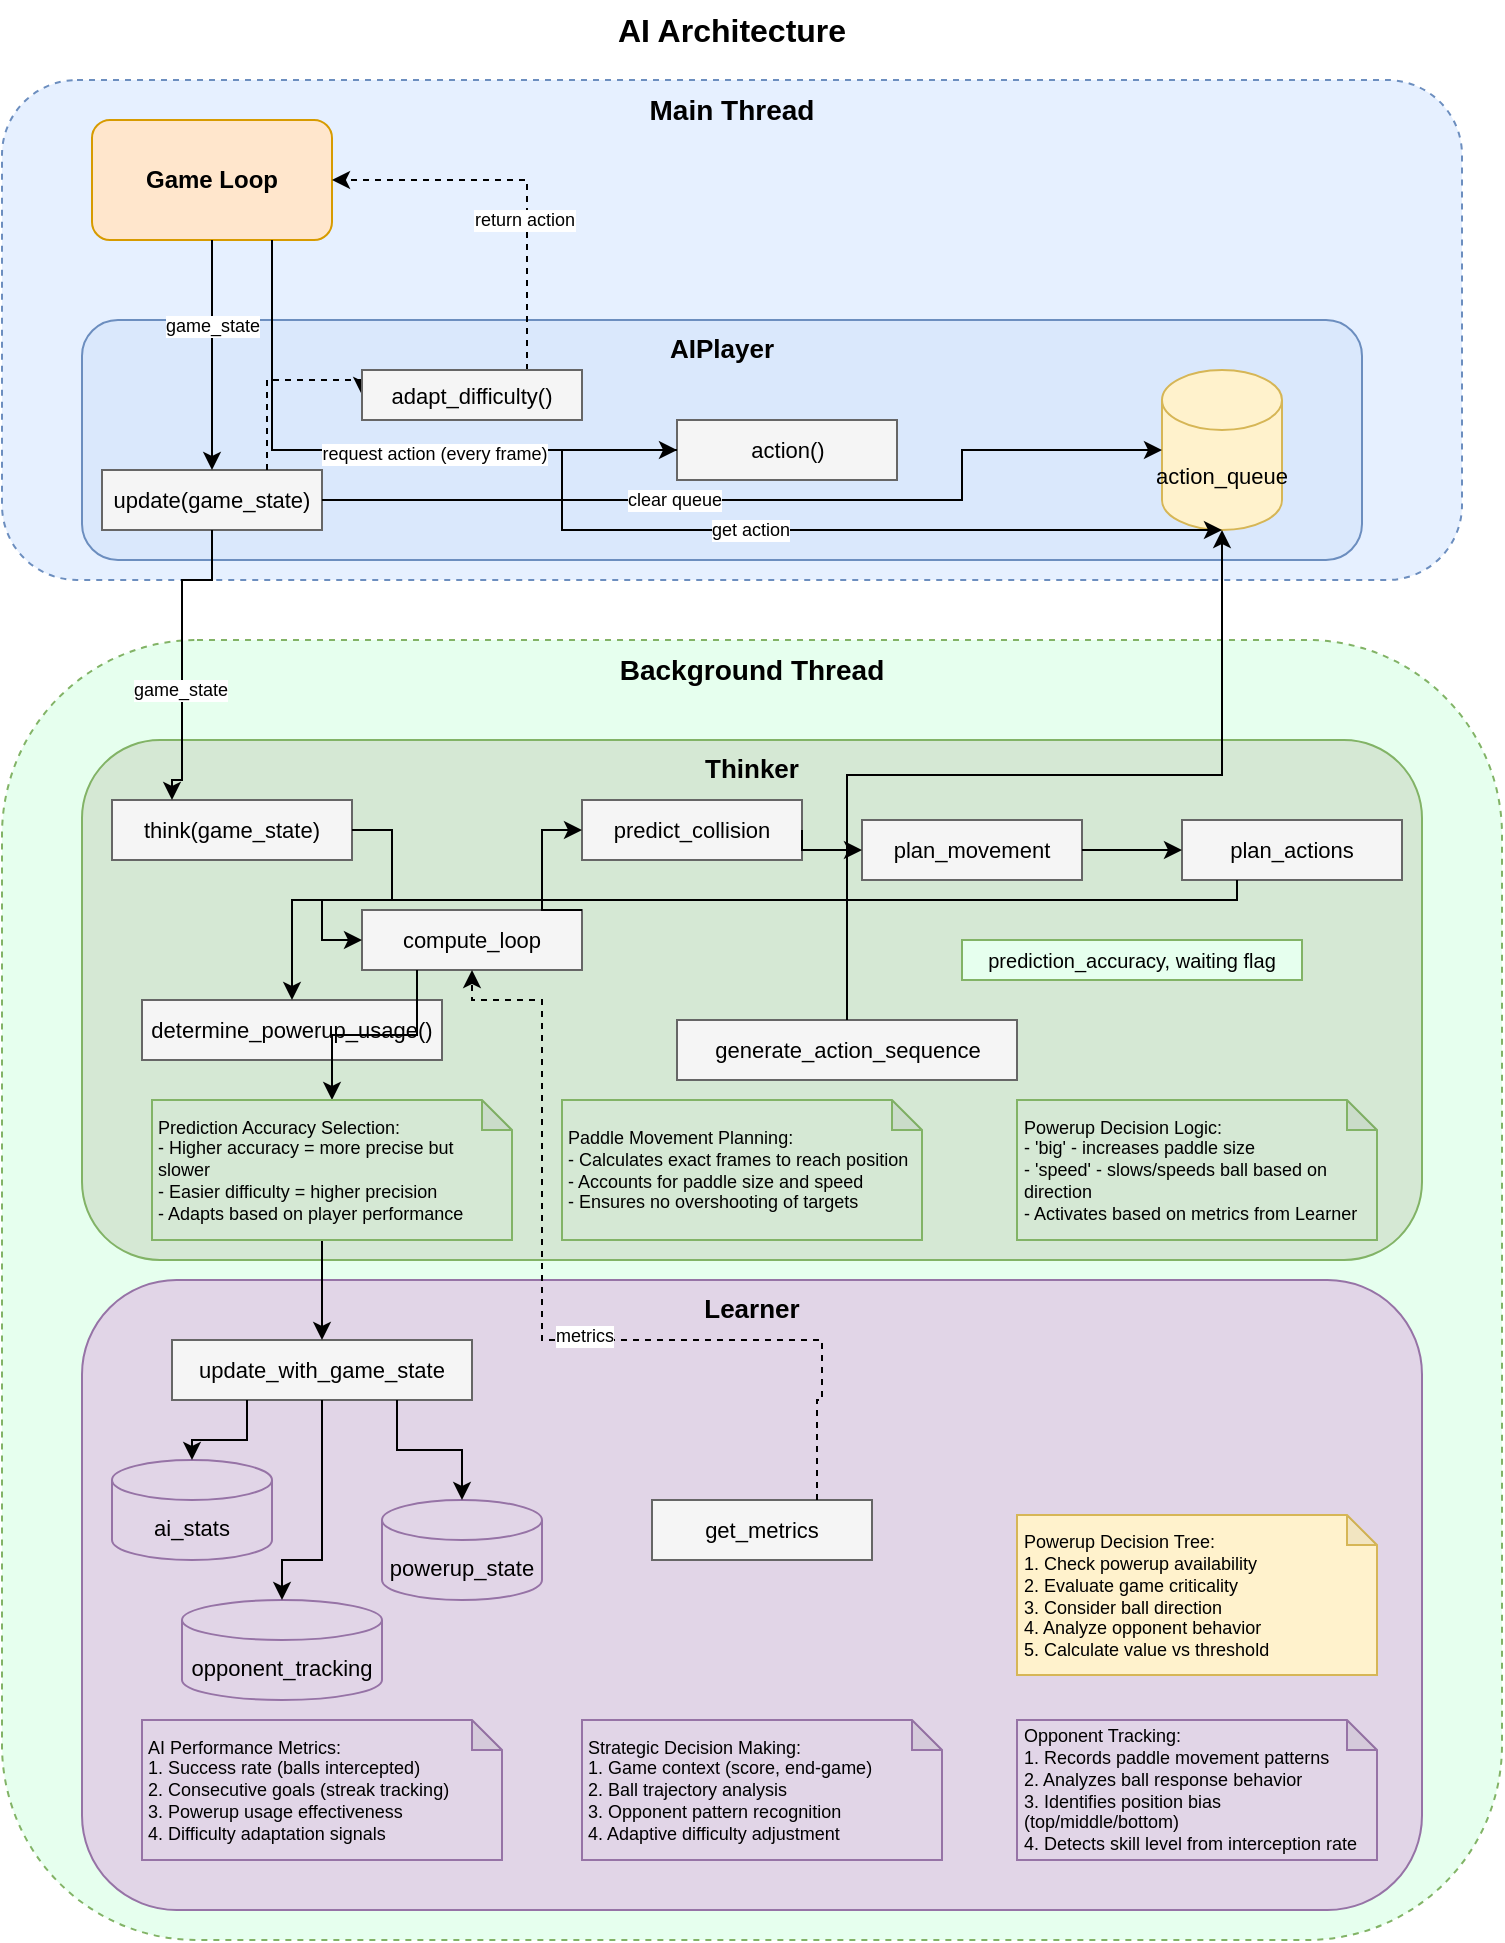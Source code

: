 <mxfile version="26.1.1">
  <diagram id="m0JcYJeQNsRRbBRGSMt7" name="Page-1">
    <mxGraphModel dx="1285" dy="784" grid="1" gridSize="10" guides="1" tooltips="1" connect="1" arrows="1" fold="1" page="1" pageScale="1" pageWidth="850" pageHeight="1100" math="0" shadow="0">
      <root>
        <mxCell id="0" />
        <mxCell id="1" parent="0" />
        <mxCell id="note1" value="AI Architecture" style="text;html=1;strokeColor=none;fillColor=none;align=center;verticalAlign=middle;whiteSpace=wrap;rounded=0;fontSize=16;fontStyle=1" parent="1" vertex="1">
          <mxGeometry x="300" width="250" height="30" as="geometry" />
        </mxCell>
        <mxCell id="thread1" value="Main Thread" style="rounded=1;whiteSpace=wrap;html=1;fillColor=#E6F0FF;strokeColor=#6c8ebf;dashed=1;verticalAlign=top;fontSize=14;fontStyle=1" parent="1" vertex="1">
          <mxGeometry x="60" y="40" width="730" height="250" as="geometry" />
        </mxCell>
        <mxCell id="gameLoop" value="Game Loop" style="rounded=1;whiteSpace=wrap;html=1;fillColor=#ffe6cc;strokeColor=#d79b00;fontSize=12;fontStyle=1" parent="1" vertex="1">
          <mxGeometry x="105" y="60" width="120" height="60" as="geometry" />
        </mxCell>
        <mxCell id="aiPlayer" value="AIPlayer" style="rounded=1;whiteSpace=wrap;html=1;fillColor=#dae8fc;strokeColor=#6c8ebf;verticalAlign=top;fontSize=13;fontStyle=1" parent="1" vertex="1">
          <mxGeometry x="100" y="160" width="640" height="120" as="geometry" />
        </mxCell>
        <mxCell id="updateMethod" value="update(game_state)" style="rounded=0;whiteSpace=wrap;html=1;fillColor=#f5f5f5;strokeColor=#666666;fontSize=11;" parent="1" vertex="1">
          <mxGeometry x="110" y="235" width="110" height="30" as="geometry" />
        </mxCell>
        <mxCell id="actionMethod" value="action()" style="rounded=0;whiteSpace=wrap;html=1;fillColor=#f5f5f5;strokeColor=#666666;fontSize=11;" parent="1" vertex="1">
          <mxGeometry x="397.5" y="210" width="110" height="30" as="geometry" />
        </mxCell>
        <mxCell id="actionQueue" value="action_queue" style="shape=cylinder3;whiteSpace=wrap;html=1;boundedLbl=1;backgroundOutline=1;size=15;fillColor=#fff2cc;strokeColor=#d6b656;fontSize=11;" parent="1" vertex="1">
          <mxGeometry x="640" y="185" width="60" height="80" as="geometry" />
        </mxCell>
        <mxCell id="thread2" value="Background Thread" style="rounded=1;whiteSpace=wrap;html=1;fillColor=#E6FFEE;strokeColor=#82b366;dashed=1;verticalAlign=top;fontSize=14;fontStyle=1" parent="1" vertex="1">
          <mxGeometry x="60" y="320" width="750" height="650" as="geometry" />
        </mxCell>
        <mxCell id="thinker" value="Thinker" style="rounded=1;whiteSpace=wrap;html=1;fillColor=#d5e8d4;strokeColor=#82b366;verticalAlign=top;fontSize=13;fontStyle=1" parent="1" vertex="1">
          <mxGeometry x="100" y="370" width="670" height="260" as="geometry" />
        </mxCell>
        <mxCell id="thinkMethod" value="think(game_state)" style="rounded=0;whiteSpace=wrap;html=1;fillColor=#f5f5f5;strokeColor=#666666;fontSize=11;" parent="1" vertex="1">
          <mxGeometry x="115" y="400" width="120" height="30" as="geometry" />
        </mxCell>
        <mxCell id="computeMethod" value="compute_loop" style="rounded=0;whiteSpace=wrap;html=1;fillColor=#f5f5f5;strokeColor=#666666;fontSize=11;" parent="1" vertex="1">
          <mxGeometry x="240" y="455" width="110" height="30" as="geometry" />
        </mxCell>
        <mxCell id="predictMethod" value="predict_collision" style="rounded=0;whiteSpace=wrap;html=1;fillColor=#f5f5f5;strokeColor=#666666;fontSize=11;" parent="1" vertex="1">
          <mxGeometry x="350" y="400" width="110" height="30" as="geometry" />
        </mxCell>
        <mxCell id="movementMethod" value="plan_movement" style="rounded=0;whiteSpace=wrap;html=1;fillColor=#f5f5f5;strokeColor=#666666;fontSize=11;" parent="1" vertex="1">
          <mxGeometry x="490" y="410" width="110" height="30" as="geometry" />
        </mxCell>
        <mxCell id="planMethod" value="plan_actions" style="rounded=0;whiteSpace=wrap;html=1;fillColor=#f5f5f5;strokeColor=#666666;fontSize=11;" parent="1" vertex="1">
          <mxGeometry x="650" y="410" width="110" height="30" as="geometry" />
        </mxCell>
        <mxCell id="powerupMethod" value="determine_powerup_usage()" style="rounded=0;whiteSpace=wrap;html=1;fillColor=#f5f5f5;strokeColor=#666666;fontSize=11;" parent="1" vertex="1">
          <mxGeometry x="130" y="500" width="150" height="30" as="geometry" />
        </mxCell>
        <mxCell id="generateMethod" value="generate_action_sequence" style="rounded=0;whiteSpace=wrap;html=1;fillColor=#f5f5f5;strokeColor=#666666;fontSize=11;" parent="1" vertex="1">
          <mxGeometry x="397.5" y="510" width="170" height="30" as="geometry" />
        </mxCell>
        <mxCell id="thinkerData" value="prediction_accuracy, waiting flag" style="rounded=0;whiteSpace=wrap;html=1;fillColor=#E6FFEE;strokeColor=#82b366;fontSize=10;" parent="1" vertex="1">
          <mxGeometry x="540" y="470" width="170" height="20" as="geometry" />
        </mxCell>
        <mxCell id="moveNote" value="Paddle Movement Planning:&#xa;- Calculates exact frames to reach position&#xa;- Accounts for paddle size and speed&#xa;- Ensures no overshooting of targets" style="shape=note;whiteSpace=wrap;html=1;backgroundOutline=1;darkOpacity=0.05;fillColor=#d5e8d4;strokeColor=#82b366;fontSize=9;align=left;spacing=3;size=15;" vertex="1" parent="1">
          <mxGeometry x="340" y="550" width="180" height="70" as="geometry" />
        </mxCell>
        <mxCell id="powerupDiagramNote" value="Powerup Decision Logic:&#xa;- &#39;big&#39; - increases paddle size&#xa;- &#39;speed&#39; - slows/speeds ball based on direction&#xa;- Activates based on metrics from Learner" style="shape=note;whiteSpace=wrap;html=1;backgroundOutline=1;darkOpacity=0.05;fillColor=#d5e8d4;strokeColor=#82b366;fontSize=9;align=left;spacing=3;size=15;" vertex="1" parent="1">
          <mxGeometry x="567.5" y="550" width="180" height="70" as="geometry" />
        </mxCell>
        <mxCell id="learner" value="Learner" style="rounded=1;whiteSpace=wrap;html=1;fillColor=#e1d5e7;strokeColor=#9673a6;verticalAlign=top;fontSize=13;fontStyle=1" parent="1" vertex="1">
          <mxGeometry x="100" y="640" width="670" height="315" as="geometry" />
        </mxCell>
        <mxCell id="updateGameState" value="update_with_game_state" style="rounded=0;whiteSpace=wrap;html=1;fillColor=#f5f5f5;strokeColor=#666666;fontSize=11;" parent="1" vertex="1">
          <mxGeometry x="145" y="670" width="150" height="30" as="geometry" />
        </mxCell>
        <mxCell id="getMetrics" value="get_metrics" style="rounded=0;whiteSpace=wrap;html=1;fillColor=#f5f5f5;strokeColor=#666666;fontSize=11;" parent="1" vertex="1">
          <mxGeometry x="385" y="750" width="110" height="30" as="geometry" />
        </mxCell>
        <mxCell id="aiStats" value="ai_stats" style="shape=cylinder3;whiteSpace=wrap;html=1;boundedLbl=1;backgroundOutline=1;size=10;fillColor=#e1d5e7;strokeColor=#9673a6;fontSize=11;" parent="1" vertex="1">
          <mxGeometry x="115" y="730" width="80" height="50" as="geometry" />
        </mxCell>
        <mxCell id="opponentTracking" value="opponent_tracking" style="shape=cylinder3;whiteSpace=wrap;html=1;boundedLbl=1;backgroundOutline=1;size=10;fillColor=#e1d5e7;strokeColor=#9673a6;fontSize=11;" parent="1" vertex="1">
          <mxGeometry x="150" y="800" width="100" height="50" as="geometry" />
        </mxCell>
        <mxCell id="powerupTracking" value="powerup_state" style="shape=cylinder3;whiteSpace=wrap;html=1;boundedLbl=1;backgroundOutline=1;size=10;fillColor=#e1d5e7;strokeColor=#9673a6;fontSize=11;" parent="1" vertex="1">
          <mxGeometry x="250" y="750" width="80" height="50" as="geometry" />
        </mxCell>
        <mxCell id="powerupNote" value="Powerup Decision Tree:&#xa;1. Check powerup availability&#xa;2. Evaluate game criticality&#xa;3. Consider ball direction&#xa;4. Analyze opponent behavior&#xa;5. Calculate value vs threshold" style="shape=note;whiteSpace=wrap;html=1;backgroundOutline=1;darkOpacity=0.05;fillColor=#fff2cc;strokeColor=#d6b656;fontSize=9;align=left;spacing=3;size=15;" parent="1" vertex="1">
          <mxGeometry x="567.5" y="757.5" width="180" height="80" as="geometry" />
        </mxCell>
        <mxCell id="trackingNote" value="Opponent Tracking:&#xa;1. Records paddle movement patterns&#xa;2. Analyzes ball response behavior&#xa;3. Identifies position bias (top/middle/bottom)&#xa;4. Detects skill level from interception rate" style="shape=note;whiteSpace=wrap;html=1;backgroundOutline=1;darkOpacity=0.05;fillColor=#e1d5e7;strokeColor=#9673a6;fontSize=9;align=left;spacing=3;size=15;" vertex="1" parent="1">
          <mxGeometry x="567.5" y="860" width="180" height="70" as="geometry" />
        </mxCell>
        <mxCell id="statsNote" value="AI Performance Metrics:&#xa;1. Success rate (balls intercepted)&#xa;2. Consecutive goals (streak tracking)&#xa;3. Powerup usage effectiveness&#xa;4. Difficulty adaptation signals" style="shape=note;whiteSpace=wrap;html=1;backgroundOutline=1;darkOpacity=0.05;fillColor=#e1d5e7;strokeColor=#9673a6;fontSize=9;align=left;spacing=3;size=15;" vertex="1" parent="1">
          <mxGeometry x="130" y="860" width="180" height="70" as="geometry" />
        </mxCell>
        <mxCell id="strategyNote" value="Strategic Decision Making:&#xa;1. Game context (score, end-game)&#xa;2. Ball trajectory analysis&#xa;3. Opponent pattern recognition&#xa;4. Adaptive difficulty adjustment" style="shape=note;whiteSpace=wrap;html=1;backgroundOutline=1;darkOpacity=0.05;fillColor=#e1d5e7;strokeColor=#9673a6;fontSize=9;align=left;spacing=3;size=15;" vertex="1" parent="1">
          <mxGeometry x="350" y="860" width="180" height="70" as="geometry" />
        </mxCell>
        <mxCell id="flow1" style="edgeStyle=orthogonalEdgeStyle;rounded=0;orthogonalLoop=1;jettySize=auto;html=1;exitX=0.5;exitY=1;exitDx=0;exitDy=0;entryX=0.5;entryY=0;entryDx=0;entryDy=0;" parent="1" source="gameLoop" target="updateMethod" edge="1">
          <mxGeometry relative="1" as="geometry" />
        </mxCell>
        <mxCell id="flow1label" value="game_state" style="edgeLabel;html=1;align=center;verticalAlign=middle;resizable=0;points=[];fontSize=9;" parent="flow1" vertex="1" connectable="0">
          <mxGeometry x="-0.143" y="1" relative="1" as="geometry">
            <mxPoint x="-1" y="-7" as="offset" />
          </mxGeometry>
        </mxCell>
        <mxCell id="flow14" style="edgeStyle=orthogonalEdgeStyle;rounded=0;orthogonalLoop=1;jettySize=auto;html=1;exitX=0.75;exitY=1;exitDx=0;exitDy=0;entryX=0;entryY=0.5;entryDx=0;entryDy=0;" parent="1" source="gameLoop" target="actionMethod" edge="1">
          <mxGeometry relative="1" as="geometry">
            <Array as="points">
              <mxPoint x="195" y="225" />
            </Array>
          </mxGeometry>
        </mxCell>
        <mxCell id="flow14label" value="request action (every frame)" style="edgeLabel;html=1;align=center;verticalAlign=middle;resizable=0;points=[];fontSize=9;" parent="flow14" vertex="1" connectable="0">
          <mxGeometry x="0.03" y="-2" relative="1" as="geometry">
            <mxPoint x="27" as="offset" />
          </mxGeometry>
        </mxCell>
        <mxCell id="flow16" style="edgeStyle=orthogonalEdgeStyle;rounded=0;orthogonalLoop=1;jettySize=auto;html=1;exitX=0.75;exitY=0;exitDx=0;exitDy=0;entryX=1;entryY=0.5;entryDx=0;entryDy=0;dashed=1;" parent="1" source="adaptMethod" target="gameLoop" edge="1">
          <mxGeometry relative="1" as="geometry">
            <Array as="points" />
          </mxGeometry>
        </mxCell>
        <mxCell id="flow16label" value="return action" style="edgeLabel;html=1;align=center;verticalAlign=middle;resizable=0;points=[];fontSize=9;" parent="flow16" vertex="1" connectable="0">
          <mxGeometry x="0.043" y="-1" relative="1" as="geometry">
            <mxPoint x="4" y="21" as="offset" />
          </mxGeometry>
        </mxCell>
        <mxCell id="flow2" style="edgeStyle=orthogonalEdgeStyle;rounded=0;orthogonalLoop=1;jettySize=auto;html=1;exitX=1;exitY=0.5;exitDx=0;exitDy=0;entryX=0;entryY=0.5;entryDx=0;entryDy=0;entryPerimeter=0;" parent="1" source="updateMethod" target="actionQueue" edge="1">
          <mxGeometry relative="1" as="geometry">
            <Array as="points">
              <mxPoint x="540" y="250" />
              <mxPoint x="540" y="225" />
            </Array>
          </mxGeometry>
        </mxCell>
        <mxCell id="flow2label" value="clear queue" style="edgeLabel;html=1;align=center;verticalAlign=middle;resizable=0;points=[];fontSize=9;" parent="flow2" vertex="1" connectable="0">
          <mxGeometry x="-0.282" y="-1" relative="1" as="geometry">
            <mxPoint x="16" y="-1" as="offset" />
          </mxGeometry>
        </mxCell>
        <mxCell id="flow15" style="edgeStyle=orthogonalEdgeStyle;rounded=0;orthogonalLoop=1;jettySize=auto;html=1;entryX=0.5;entryY=1;entryDx=0;entryDy=0;entryPerimeter=0;" parent="1" source="actionMethod" target="actionQueue" edge="1">
          <mxGeometry relative="1" as="geometry">
            <Array as="points">
              <mxPoint x="340" y="225" />
              <mxPoint x="340" y="265" />
            </Array>
          </mxGeometry>
        </mxCell>
        <mxCell id="flow15label" value="get action" style="edgeLabel;html=1;align=center;verticalAlign=middle;resizable=0;points=[];fontSize=9;" parent="flow15" vertex="1" connectable="0">
          <mxGeometry x="-0.2" y="-1" relative="1" as="geometry">
            <mxPoint x="20" y="-1" as="offset" />
          </mxGeometry>
        </mxCell>
        <mxCell id="flow3" style="edgeStyle=orthogonalEdgeStyle;rounded=0;orthogonalLoop=1;jettySize=auto;html=1;exitX=0.5;exitY=1;exitDx=0;exitDy=0;entryX=0.25;entryY=0;entryDx=0;entryDy=0;" parent="1" source="updateMethod" target="thinkMethod" edge="1">
          <mxGeometry relative="1" as="geometry">
            <Array as="points">
              <mxPoint x="165" y="290" />
              <mxPoint x="150" y="290" />
              <mxPoint x="150" y="390" />
              <mxPoint x="145" y="390" />
            </Array>
          </mxGeometry>
        </mxCell>
        <mxCell id="flow3label" value="game_state" style="edgeLabel;html=1;align=center;verticalAlign=middle;resizable=0;points=[];fontSize=9;" parent="flow3" vertex="1" connectable="0">
          <mxGeometry x="0.163" y="-1" relative="1" as="geometry">
            <mxPoint y="5" as="offset" />
          </mxGeometry>
        </mxCell>
        <mxCell id="flow4" style="edgeStyle=orthogonalEdgeStyle;rounded=0;orthogonalLoop=1;jettySize=auto;html=1;exitX=1;exitY=0.5;exitDx=0;exitDy=0;entryX=0;entryY=0.5;entryDx=0;entryDy=0;" parent="1" source="thinkMethod" target="computeMethod" edge="1">
          <mxGeometry relative="1" as="geometry" />
        </mxCell>
        <mxCell id="flow5" style="edgeStyle=orthogonalEdgeStyle;rounded=0;orthogonalLoop=1;jettySize=auto;html=1;exitX=1;exitY=0;exitDx=0;exitDy=0;entryX=0;entryY=0.5;entryDx=0;entryDy=0;" parent="1" source="computeMethod" target="predictMethod" edge="1">
          <mxGeometry relative="1" as="geometry">
            <Array as="points">
              <mxPoint x="330" y="455" />
              <mxPoint x="330" y="415" />
            </Array>
          </mxGeometry>
        </mxCell>
        <mxCell id="flow9" style="edgeStyle=orthogonalEdgeStyle;rounded=0;orthogonalLoop=1;jettySize=auto;html=1;exitX=1;exitY=0.5;exitDx=0;exitDy=0;entryX=0;entryY=0.5;entryDx=0;entryDy=0;" parent="1" source="predictMethod" target="movementMethod" edge="1">
          <mxGeometry relative="1" as="geometry">
            <Array as="points">
              <mxPoint x="460" y="425" />
            </Array>
          </mxGeometry>
        </mxCell>
        <mxCell id="flow10" style="edgeStyle=orthogonalEdgeStyle;rounded=0;orthogonalLoop=1;jettySize=auto;html=1;exitX=1;exitY=0.5;exitDx=0;exitDy=0;entryX=0;entryY=0.5;entryDx=0;entryDy=0;" parent="1" source="movementMethod" target="planMethod" edge="1">
          <mxGeometry relative="1" as="geometry" />
        </mxCell>
        <mxCell id="flow11" style="edgeStyle=orthogonalEdgeStyle;rounded=0;orthogonalLoop=1;jettySize=auto;html=1;exitX=0.25;exitY=1;exitDx=0;exitDy=0;entryX=0.5;entryY=0;entryDx=0;entryDy=0;" parent="1" source="planMethod" target="powerupMethod" edge="1">
          <mxGeometry relative="1" as="geometry">
            <Array as="points">
              <mxPoint x="677" y="450" />
              <mxPoint x="205" y="450" />
            </Array>
          </mxGeometry>
        </mxCell>
        <mxCell id="flow6" style="edgeStyle=orthogonalEdgeStyle;rounded=0;orthogonalLoop=1;jettySize=auto;html=1;exitX=0.25;exitY=1;exitDx=0;exitDy=0;entryX=0.5;entryY=0;entryDx=0;entryDy=0;" parent="1" source="predNote" target="updateGameState" edge="1">
          <mxGeometry relative="1" as="geometry">
            <Array as="points">
              <mxPoint x="278" y="590" />
              <mxPoint x="220" y="590" />
            </Array>
          </mxGeometry>
        </mxCell>
        <mxCell id="flow6label" value="game_state" style="edgeLabel;html=1;align=center;verticalAlign=middle;resizable=0;points=[];fontSize=9;" parent="flow6" vertex="1" connectable="0">
          <mxGeometry x="0.009" y="-1" relative="1" as="geometry">
            <mxPoint x="1" y="-6" as="offset" />
          </mxGeometry>
        </mxCell>
        <mxCell id="flow8" style="edgeStyle=orthogonalEdgeStyle;rounded=0;orthogonalLoop=1;jettySize=auto;html=1;exitX=0.75;exitY=0;exitDx=0;exitDy=0;entryX=0.5;entryY=1;entryDx=0;entryDy=0;dashed=1;" parent="1" source="getMetrics" target="computeMethod" edge="1">
          <mxGeometry relative="1" as="geometry">
            <Array as="points">
              <mxPoint x="470" y="700" />
              <mxPoint x="470" y="670" />
              <mxPoint x="330" y="670" />
              <mxPoint x="330" y="500" />
              <mxPoint x="295" y="500" />
            </Array>
          </mxGeometry>
        </mxCell>
        <mxCell id="flow8label" value="metrics" style="edgeLabel;html=1;align=center;verticalAlign=middle;resizable=0;points=[];fontSize=9;" parent="flow8" vertex="1" connectable="0">
          <mxGeometry x="-0.086" y="-2" relative="1" as="geometry">
            <mxPoint as="offset" />
          </mxGeometry>
        </mxCell>
        <mxCell id="flow18" style="edgeStyle=orthogonalEdgeStyle;rounded=0;orthogonalLoop=1;jettySize=auto;html=1;exitX=0.5;exitY=1;exitDx=0;exitDy=0;entryX=0.5;entryY=0;entryDx=0;entryDy=0;entryPerimeter=0;" parent="1" source="updateGameState" target="opponentTracking" edge="1">
          <mxGeometry relative="1" as="geometry">
            <Array as="points">
              <mxPoint x="220" y="780" />
              <mxPoint x="200" y="780" />
            </Array>
          </mxGeometry>
        </mxCell>
        <mxCell id="flow19" style="edgeStyle=orthogonalEdgeStyle;rounded=0;orthogonalLoop=1;jettySize=auto;html=1;exitX=0.75;exitY=1;exitDx=0;exitDy=0;entryX=0.5;entryY=0;entryDx=0;entryDy=0;entryPerimeter=0;" edge="1" parent="1" source="updateGameState" target="powerupTracking">
          <mxGeometry relative="1" as="geometry" />
        </mxCell>
        <mxCell id="tfgb5BfSitUE9voaaF9T-3" style="edgeStyle=orthogonalEdgeStyle;rounded=0;orthogonalLoop=1;jettySize=auto;html=1;exitX=0.5;exitY=0;exitDx=0;exitDy=0;entryX=0.5;entryY=1;entryDx=0;entryDy=0;entryPerimeter=0;" edge="1" parent="1" source="generateMethod" target="actionQueue">
          <mxGeometry relative="1" as="geometry" />
        </mxCell>
        <mxCell id="tfgb5BfSitUE9voaaF9T-5" style="edgeStyle=orthogonalEdgeStyle;rounded=0;orthogonalLoop=1;jettySize=auto;html=1;exitX=0.25;exitY=1;exitDx=0;exitDy=0;entryX=0.5;entryY=0;entryDx=0;entryDy=0;entryPerimeter=0;" edge="1" parent="1" source="updateGameState" target="aiStats">
          <mxGeometry relative="1" as="geometry" />
        </mxCell>
        <mxCell id="tfgb5BfSitUE9voaaF9T-7" value="" style="edgeStyle=orthogonalEdgeStyle;rounded=0;orthogonalLoop=1;jettySize=auto;html=1;exitX=0.25;exitY=1;exitDx=0;exitDy=0;entryX=0.5;entryY=0;entryDx=0;entryDy=0;" edge="1" parent="1" source="computeMethod" target="predNote">
          <mxGeometry relative="1" as="geometry">
            <Array as="points" />
            <mxPoint x="278" y="440" as="sourcePoint" />
            <mxPoint x="220" y="670" as="targetPoint" />
          </mxGeometry>
        </mxCell>
        <mxCell id="predNote" value="Prediction Accuracy Selection:&#xa;- Higher accuracy = more precise but slower&#xa;- Easier difficulty = higher precision&#xa;- Adapts based on player performance" style="shape=note;whiteSpace=wrap;html=1;backgroundOutline=1;darkOpacity=0.05;fillColor=#d5e8d4;strokeColor=#82b366;fontSize=9;align=left;spacing=3;size=15;" vertex="1" parent="1">
          <mxGeometry x="135" y="550" width="180" height="70" as="geometry" />
        </mxCell>
        <mxCell id="tfgb5BfSitUE9voaaF9T-11" value="" style="edgeStyle=orthogonalEdgeStyle;rounded=0;orthogonalLoop=1;jettySize=auto;html=1;exitX=0.75;exitY=0;exitDx=0;exitDy=0;entryX=0;entryY=0.5;entryDx=0;entryDy=0;dashed=1;" edge="1" parent="1" source="updateMethod" target="adaptMethod">
          <mxGeometry relative="1" as="geometry">
            <Array as="points">
              <mxPoint x="193" y="190" />
            </Array>
            <mxPoint x="318" y="210" as="sourcePoint" />
            <mxPoint x="220" y="110" as="targetPoint" />
          </mxGeometry>
        </mxCell>
        <mxCell id="adaptMethod" value="adapt_difficulty()" style="rounded=0;whiteSpace=wrap;html=1;fillColor=#f5f5f5;strokeColor=#666666;fontSize=11;" parent="1" vertex="1">
          <mxGeometry x="240" y="185" width="110" height="25" as="geometry" />
        </mxCell>
      </root>
    </mxGraphModel>
  </diagram>
</mxfile>
